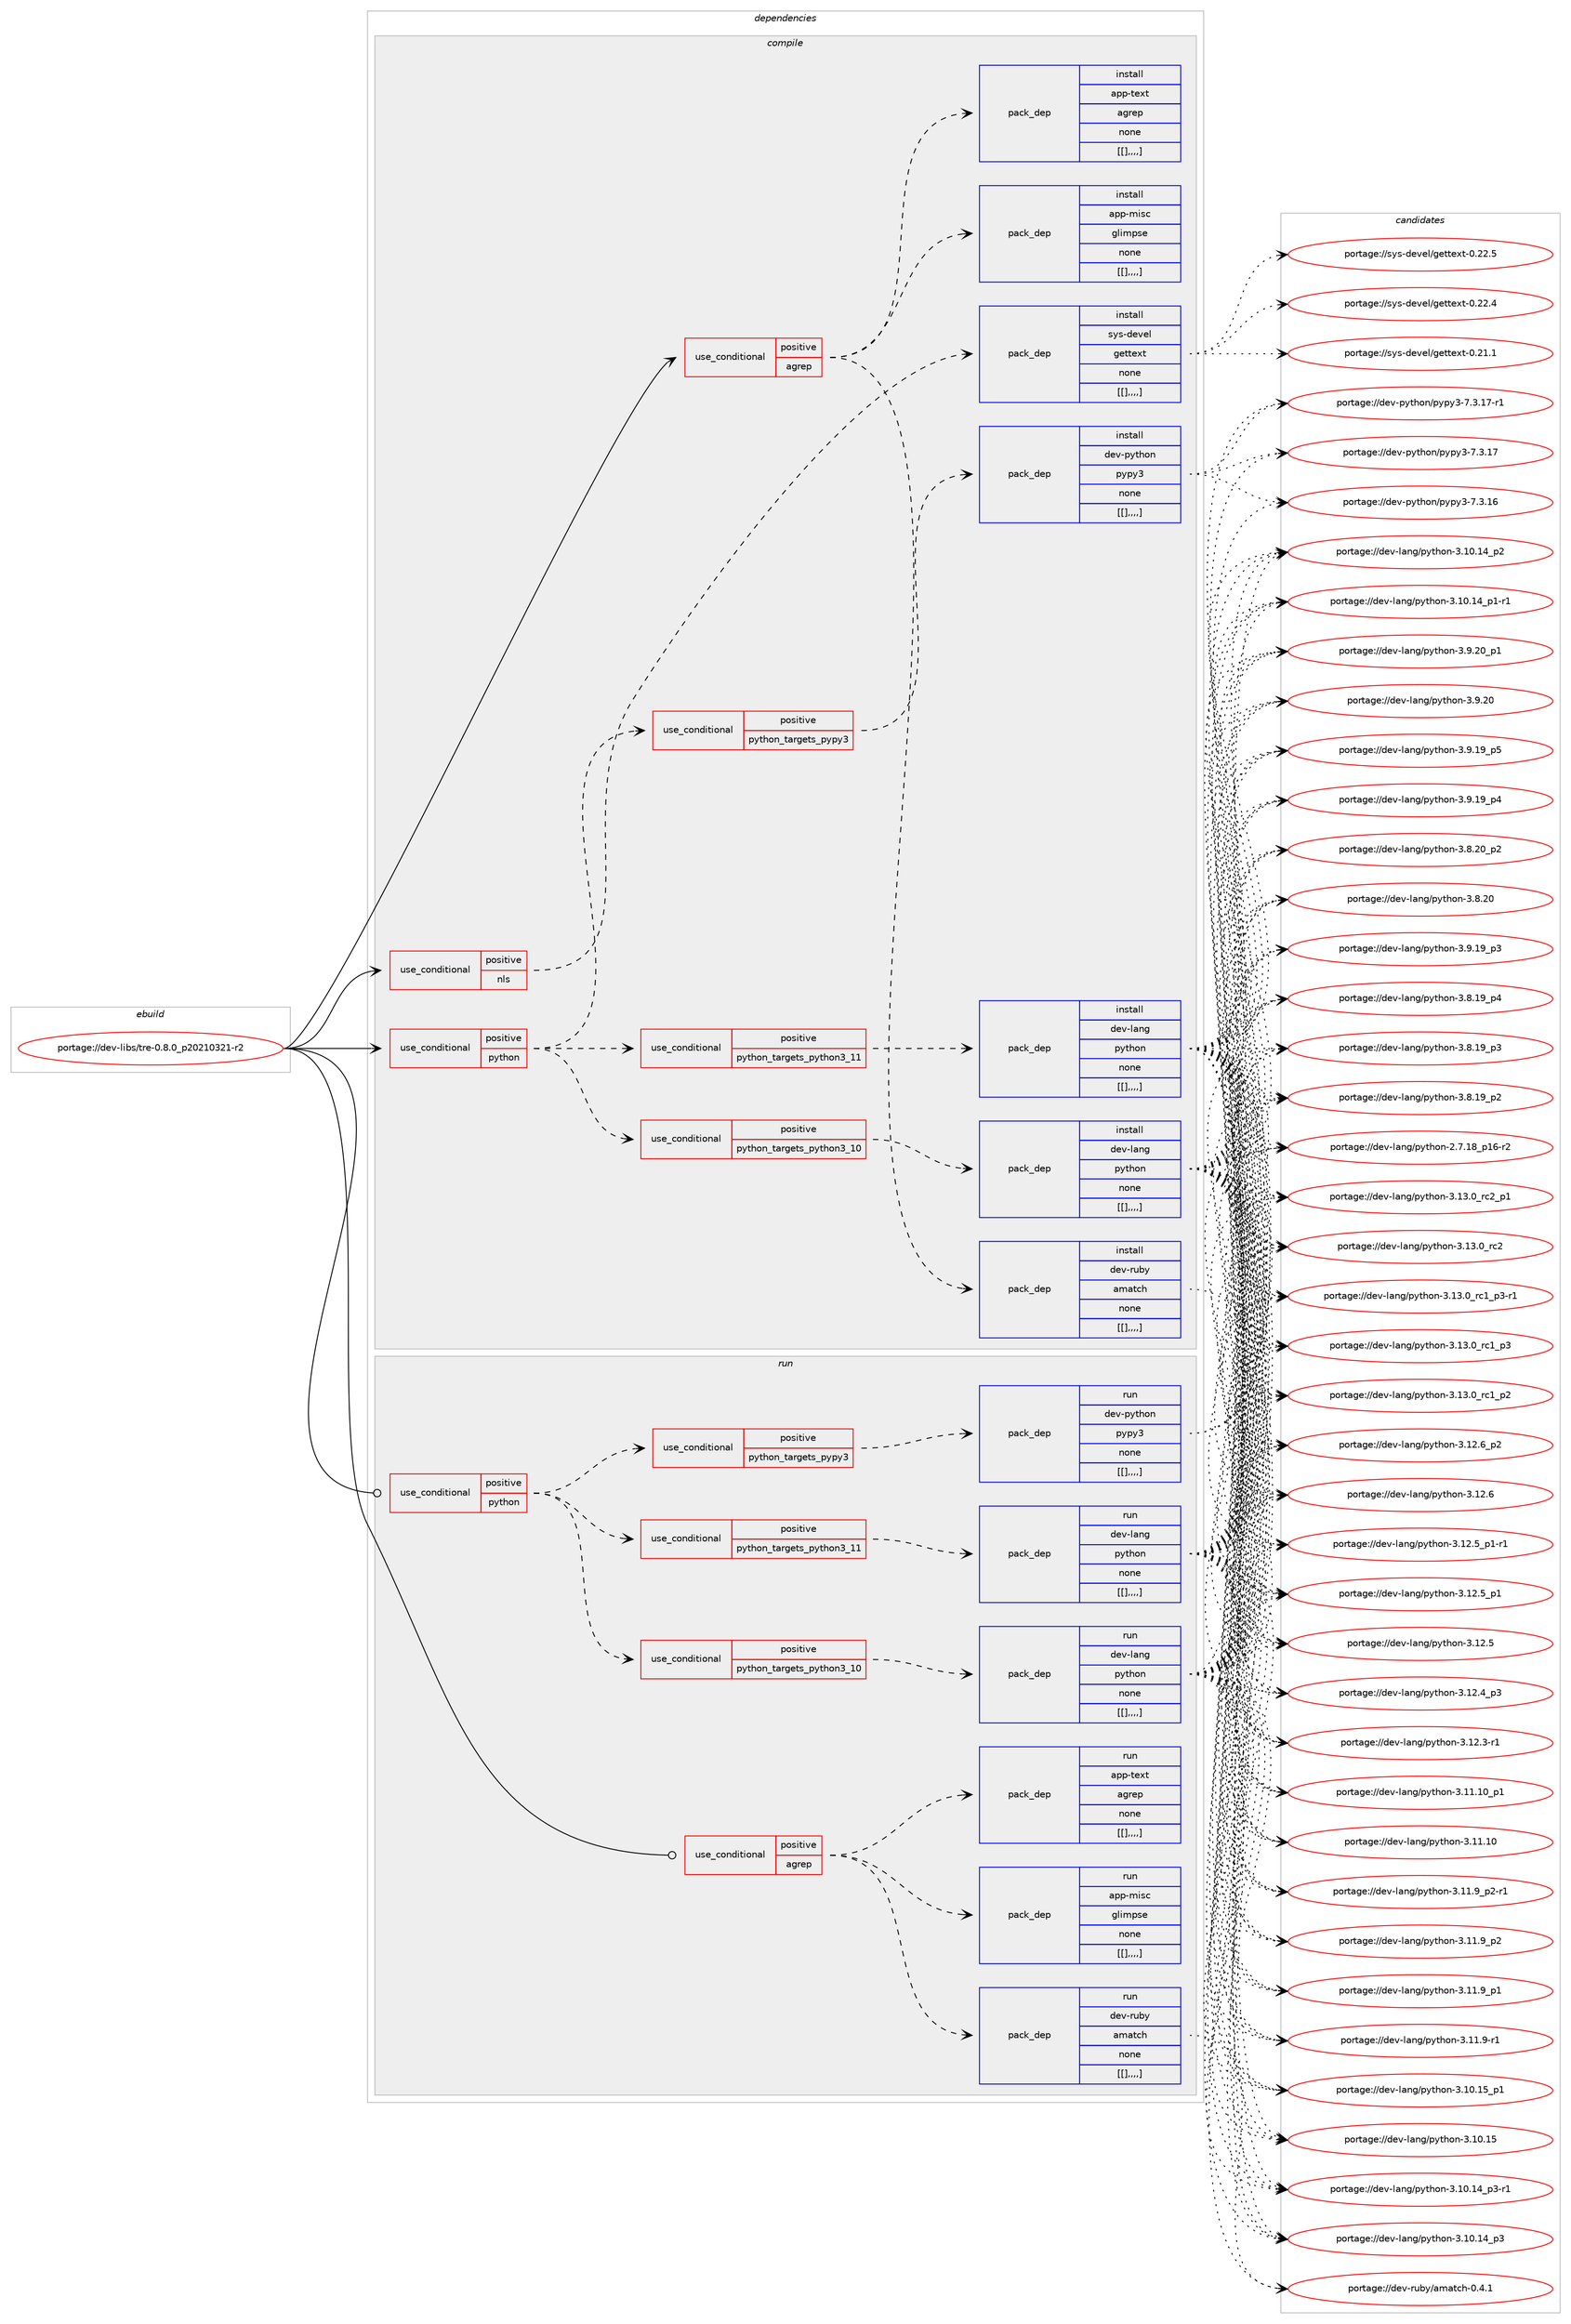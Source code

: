 digraph prolog {

# *************
# Graph options
# *************

newrank=true;
concentrate=true;
compound=true;
graph [rankdir=LR,fontname=Helvetica,fontsize=10,ranksep=1.5];#, ranksep=2.5, nodesep=0.2];
edge  [arrowhead=vee];
node  [fontname=Helvetica,fontsize=10];

# **********
# The ebuild
# **********

subgraph cluster_leftcol {
color=gray;
label=<<i>ebuild</i>>;
id [label="portage://dev-libs/tre-0.8.0_p20210321-r2", color=red, width=4, href="../dev-libs/tre-0.8.0_p20210321-r2.svg"];
}

# ****************
# The dependencies
# ****************

subgraph cluster_midcol {
color=gray;
label=<<i>dependencies</i>>;
subgraph cluster_compile {
fillcolor="#eeeeee";
style=filled;
label=<<i>compile</i>>;
subgraph cond29176 {
dependency115793 [label=<<TABLE BORDER="0" CELLBORDER="1" CELLSPACING="0" CELLPADDING="4"><TR><TD ROWSPAN="3" CELLPADDING="10">use_conditional</TD></TR><TR><TD>positive</TD></TR><TR><TD>agrep</TD></TR></TABLE>>, shape=none, color=red];
subgraph pack85453 {
dependency115794 [label=<<TABLE BORDER="0" CELLBORDER="1" CELLSPACING="0" CELLPADDING="4" WIDTH="220"><TR><TD ROWSPAN="6" CELLPADDING="30">pack_dep</TD></TR><TR><TD WIDTH="110">install</TD></TR><TR><TD>app-text</TD></TR><TR><TD>agrep</TD></TR><TR><TD>none</TD></TR><TR><TD>[[],,,,]</TD></TR></TABLE>>, shape=none, color=blue];
}
dependency115793:e -> dependency115794:w [weight=20,style="dashed",arrowhead="vee"];
subgraph pack85454 {
dependency115795 [label=<<TABLE BORDER="0" CELLBORDER="1" CELLSPACING="0" CELLPADDING="4" WIDTH="220"><TR><TD ROWSPAN="6" CELLPADDING="30">pack_dep</TD></TR><TR><TD WIDTH="110">install</TD></TR><TR><TD>dev-ruby</TD></TR><TR><TD>amatch</TD></TR><TR><TD>none</TD></TR><TR><TD>[[],,,,]</TD></TR></TABLE>>, shape=none, color=blue];
}
dependency115793:e -> dependency115795:w [weight=20,style="dashed",arrowhead="vee"];
subgraph pack85455 {
dependency115796 [label=<<TABLE BORDER="0" CELLBORDER="1" CELLSPACING="0" CELLPADDING="4" WIDTH="220"><TR><TD ROWSPAN="6" CELLPADDING="30">pack_dep</TD></TR><TR><TD WIDTH="110">install</TD></TR><TR><TD>app-misc</TD></TR><TR><TD>glimpse</TD></TR><TR><TD>none</TD></TR><TR><TD>[[],,,,]</TD></TR></TABLE>>, shape=none, color=blue];
}
dependency115793:e -> dependency115796:w [weight=20,style="dashed",arrowhead="vee"];
}
id:e -> dependency115793:w [weight=20,style="solid",arrowhead="vee"];
subgraph cond29177 {
dependency115797 [label=<<TABLE BORDER="0" CELLBORDER="1" CELLSPACING="0" CELLPADDING="4"><TR><TD ROWSPAN="3" CELLPADDING="10">use_conditional</TD></TR><TR><TD>positive</TD></TR><TR><TD>nls</TD></TR></TABLE>>, shape=none, color=red];
subgraph pack85456 {
dependency115798 [label=<<TABLE BORDER="0" CELLBORDER="1" CELLSPACING="0" CELLPADDING="4" WIDTH="220"><TR><TD ROWSPAN="6" CELLPADDING="30">pack_dep</TD></TR><TR><TD WIDTH="110">install</TD></TR><TR><TD>sys-devel</TD></TR><TR><TD>gettext</TD></TR><TR><TD>none</TD></TR><TR><TD>[[],,,,]</TD></TR></TABLE>>, shape=none, color=blue];
}
dependency115797:e -> dependency115798:w [weight=20,style="dashed",arrowhead="vee"];
}
id:e -> dependency115797:w [weight=20,style="solid",arrowhead="vee"];
subgraph cond29178 {
dependency115799 [label=<<TABLE BORDER="0" CELLBORDER="1" CELLSPACING="0" CELLPADDING="4"><TR><TD ROWSPAN="3" CELLPADDING="10">use_conditional</TD></TR><TR><TD>positive</TD></TR><TR><TD>python</TD></TR></TABLE>>, shape=none, color=red];
subgraph cond29179 {
dependency115800 [label=<<TABLE BORDER="0" CELLBORDER="1" CELLSPACING="0" CELLPADDING="4"><TR><TD ROWSPAN="3" CELLPADDING="10">use_conditional</TD></TR><TR><TD>positive</TD></TR><TR><TD>python_targets_pypy3</TD></TR></TABLE>>, shape=none, color=red];
subgraph pack85457 {
dependency115801 [label=<<TABLE BORDER="0" CELLBORDER="1" CELLSPACING="0" CELLPADDING="4" WIDTH="220"><TR><TD ROWSPAN="6" CELLPADDING="30">pack_dep</TD></TR><TR><TD WIDTH="110">install</TD></TR><TR><TD>dev-python</TD></TR><TR><TD>pypy3</TD></TR><TR><TD>none</TD></TR><TR><TD>[[],,,,]</TD></TR></TABLE>>, shape=none, color=blue];
}
dependency115800:e -> dependency115801:w [weight=20,style="dashed",arrowhead="vee"];
}
dependency115799:e -> dependency115800:w [weight=20,style="dashed",arrowhead="vee"];
subgraph cond29180 {
dependency115802 [label=<<TABLE BORDER="0" CELLBORDER="1" CELLSPACING="0" CELLPADDING="4"><TR><TD ROWSPAN="3" CELLPADDING="10">use_conditional</TD></TR><TR><TD>positive</TD></TR><TR><TD>python_targets_python3_10</TD></TR></TABLE>>, shape=none, color=red];
subgraph pack85458 {
dependency115803 [label=<<TABLE BORDER="0" CELLBORDER="1" CELLSPACING="0" CELLPADDING="4" WIDTH="220"><TR><TD ROWSPAN="6" CELLPADDING="30">pack_dep</TD></TR><TR><TD WIDTH="110">install</TD></TR><TR><TD>dev-lang</TD></TR><TR><TD>python</TD></TR><TR><TD>none</TD></TR><TR><TD>[[],,,,]</TD></TR></TABLE>>, shape=none, color=blue];
}
dependency115802:e -> dependency115803:w [weight=20,style="dashed",arrowhead="vee"];
}
dependency115799:e -> dependency115802:w [weight=20,style="dashed",arrowhead="vee"];
subgraph cond29181 {
dependency115804 [label=<<TABLE BORDER="0" CELLBORDER="1" CELLSPACING="0" CELLPADDING="4"><TR><TD ROWSPAN="3" CELLPADDING="10">use_conditional</TD></TR><TR><TD>positive</TD></TR><TR><TD>python_targets_python3_11</TD></TR></TABLE>>, shape=none, color=red];
subgraph pack85459 {
dependency115805 [label=<<TABLE BORDER="0" CELLBORDER="1" CELLSPACING="0" CELLPADDING="4" WIDTH="220"><TR><TD ROWSPAN="6" CELLPADDING="30">pack_dep</TD></TR><TR><TD WIDTH="110">install</TD></TR><TR><TD>dev-lang</TD></TR><TR><TD>python</TD></TR><TR><TD>none</TD></TR><TR><TD>[[],,,,]</TD></TR></TABLE>>, shape=none, color=blue];
}
dependency115804:e -> dependency115805:w [weight=20,style="dashed",arrowhead="vee"];
}
dependency115799:e -> dependency115804:w [weight=20,style="dashed",arrowhead="vee"];
}
id:e -> dependency115799:w [weight=20,style="solid",arrowhead="vee"];
}
subgraph cluster_compileandrun {
fillcolor="#eeeeee";
style=filled;
label=<<i>compile and run</i>>;
}
subgraph cluster_run {
fillcolor="#eeeeee";
style=filled;
label=<<i>run</i>>;
subgraph cond29182 {
dependency115806 [label=<<TABLE BORDER="0" CELLBORDER="1" CELLSPACING="0" CELLPADDING="4"><TR><TD ROWSPAN="3" CELLPADDING="10">use_conditional</TD></TR><TR><TD>positive</TD></TR><TR><TD>agrep</TD></TR></TABLE>>, shape=none, color=red];
subgraph pack85460 {
dependency115807 [label=<<TABLE BORDER="0" CELLBORDER="1" CELLSPACING="0" CELLPADDING="4" WIDTH="220"><TR><TD ROWSPAN="6" CELLPADDING="30">pack_dep</TD></TR><TR><TD WIDTH="110">run</TD></TR><TR><TD>app-text</TD></TR><TR><TD>agrep</TD></TR><TR><TD>none</TD></TR><TR><TD>[[],,,,]</TD></TR></TABLE>>, shape=none, color=blue];
}
dependency115806:e -> dependency115807:w [weight=20,style="dashed",arrowhead="vee"];
subgraph pack85461 {
dependency115808 [label=<<TABLE BORDER="0" CELLBORDER="1" CELLSPACING="0" CELLPADDING="4" WIDTH="220"><TR><TD ROWSPAN="6" CELLPADDING="30">pack_dep</TD></TR><TR><TD WIDTH="110">run</TD></TR><TR><TD>dev-ruby</TD></TR><TR><TD>amatch</TD></TR><TR><TD>none</TD></TR><TR><TD>[[],,,,]</TD></TR></TABLE>>, shape=none, color=blue];
}
dependency115806:e -> dependency115808:w [weight=20,style="dashed",arrowhead="vee"];
subgraph pack85462 {
dependency115809 [label=<<TABLE BORDER="0" CELLBORDER="1" CELLSPACING="0" CELLPADDING="4" WIDTH="220"><TR><TD ROWSPAN="6" CELLPADDING="30">pack_dep</TD></TR><TR><TD WIDTH="110">run</TD></TR><TR><TD>app-misc</TD></TR><TR><TD>glimpse</TD></TR><TR><TD>none</TD></TR><TR><TD>[[],,,,]</TD></TR></TABLE>>, shape=none, color=blue];
}
dependency115806:e -> dependency115809:w [weight=20,style="dashed",arrowhead="vee"];
}
id:e -> dependency115806:w [weight=20,style="solid",arrowhead="odot"];
subgraph cond29183 {
dependency115810 [label=<<TABLE BORDER="0" CELLBORDER="1" CELLSPACING="0" CELLPADDING="4"><TR><TD ROWSPAN="3" CELLPADDING="10">use_conditional</TD></TR><TR><TD>positive</TD></TR><TR><TD>python</TD></TR></TABLE>>, shape=none, color=red];
subgraph cond29184 {
dependency115811 [label=<<TABLE BORDER="0" CELLBORDER="1" CELLSPACING="0" CELLPADDING="4"><TR><TD ROWSPAN="3" CELLPADDING="10">use_conditional</TD></TR><TR><TD>positive</TD></TR><TR><TD>python_targets_pypy3</TD></TR></TABLE>>, shape=none, color=red];
subgraph pack85463 {
dependency115812 [label=<<TABLE BORDER="0" CELLBORDER="1" CELLSPACING="0" CELLPADDING="4" WIDTH="220"><TR><TD ROWSPAN="6" CELLPADDING="30">pack_dep</TD></TR><TR><TD WIDTH="110">run</TD></TR><TR><TD>dev-python</TD></TR><TR><TD>pypy3</TD></TR><TR><TD>none</TD></TR><TR><TD>[[],,,,]</TD></TR></TABLE>>, shape=none, color=blue];
}
dependency115811:e -> dependency115812:w [weight=20,style="dashed",arrowhead="vee"];
}
dependency115810:e -> dependency115811:w [weight=20,style="dashed",arrowhead="vee"];
subgraph cond29185 {
dependency115813 [label=<<TABLE BORDER="0" CELLBORDER="1" CELLSPACING="0" CELLPADDING="4"><TR><TD ROWSPAN="3" CELLPADDING="10">use_conditional</TD></TR><TR><TD>positive</TD></TR><TR><TD>python_targets_python3_10</TD></TR></TABLE>>, shape=none, color=red];
subgraph pack85464 {
dependency115814 [label=<<TABLE BORDER="0" CELLBORDER="1" CELLSPACING="0" CELLPADDING="4" WIDTH="220"><TR><TD ROWSPAN="6" CELLPADDING="30">pack_dep</TD></TR><TR><TD WIDTH="110">run</TD></TR><TR><TD>dev-lang</TD></TR><TR><TD>python</TD></TR><TR><TD>none</TD></TR><TR><TD>[[],,,,]</TD></TR></TABLE>>, shape=none, color=blue];
}
dependency115813:e -> dependency115814:w [weight=20,style="dashed",arrowhead="vee"];
}
dependency115810:e -> dependency115813:w [weight=20,style="dashed",arrowhead="vee"];
subgraph cond29186 {
dependency115815 [label=<<TABLE BORDER="0" CELLBORDER="1" CELLSPACING="0" CELLPADDING="4"><TR><TD ROWSPAN="3" CELLPADDING="10">use_conditional</TD></TR><TR><TD>positive</TD></TR><TR><TD>python_targets_python3_11</TD></TR></TABLE>>, shape=none, color=red];
subgraph pack85465 {
dependency115816 [label=<<TABLE BORDER="0" CELLBORDER="1" CELLSPACING="0" CELLPADDING="4" WIDTH="220"><TR><TD ROWSPAN="6" CELLPADDING="30">pack_dep</TD></TR><TR><TD WIDTH="110">run</TD></TR><TR><TD>dev-lang</TD></TR><TR><TD>python</TD></TR><TR><TD>none</TD></TR><TR><TD>[[],,,,]</TD></TR></TABLE>>, shape=none, color=blue];
}
dependency115815:e -> dependency115816:w [weight=20,style="dashed",arrowhead="vee"];
}
dependency115810:e -> dependency115815:w [weight=20,style="dashed",arrowhead="vee"];
}
id:e -> dependency115810:w [weight=20,style="solid",arrowhead="odot"];
}
}

# **************
# The candidates
# **************

subgraph cluster_choices {
rank=same;
color=gray;
label=<<i>candidates</i>>;

subgraph choice85453 {
color=black;
nodesep=1;
}
subgraph choice85454 {
color=black;
nodesep=1;
choice100101118451141179812147971099711699104454846524649 [label="portage://dev-ruby/amatch-0.4.1", color=red, width=4,href="../dev-ruby/amatch-0.4.1.svg"];
dependency115795:e -> choice100101118451141179812147971099711699104454846524649:w [style=dotted,weight="100"];
}
subgraph choice85455 {
color=black;
nodesep=1;
}
subgraph choice85456 {
color=black;
nodesep=1;
choice115121115451001011181011084710310111611610112011645484650504653 [label="portage://sys-devel/gettext-0.22.5", color=red, width=4,href="../sys-devel/gettext-0.22.5.svg"];
choice115121115451001011181011084710310111611610112011645484650504652 [label="portage://sys-devel/gettext-0.22.4", color=red, width=4,href="../sys-devel/gettext-0.22.4.svg"];
choice115121115451001011181011084710310111611610112011645484650494649 [label="portage://sys-devel/gettext-0.21.1", color=red, width=4,href="../sys-devel/gettext-0.21.1.svg"];
dependency115798:e -> choice115121115451001011181011084710310111611610112011645484650504653:w [style=dotted,weight="100"];
dependency115798:e -> choice115121115451001011181011084710310111611610112011645484650504652:w [style=dotted,weight="100"];
dependency115798:e -> choice115121115451001011181011084710310111611610112011645484650494649:w [style=dotted,weight="100"];
}
subgraph choice85457 {
color=black;
nodesep=1;
choice100101118451121211161041111104711212111212151455546514649554511449 [label="portage://dev-python/pypy3-7.3.17-r1", color=red, width=4,href="../dev-python/pypy3-7.3.17-r1.svg"];
choice10010111845112121116104111110471121211121215145554651464955 [label="portage://dev-python/pypy3-7.3.17", color=red, width=4,href="../dev-python/pypy3-7.3.17.svg"];
choice10010111845112121116104111110471121211121215145554651464954 [label="portage://dev-python/pypy3-7.3.16", color=red, width=4,href="../dev-python/pypy3-7.3.16.svg"];
dependency115801:e -> choice100101118451121211161041111104711212111212151455546514649554511449:w [style=dotted,weight="100"];
dependency115801:e -> choice10010111845112121116104111110471121211121215145554651464955:w [style=dotted,weight="100"];
dependency115801:e -> choice10010111845112121116104111110471121211121215145554651464954:w [style=dotted,weight="100"];
}
subgraph choice85458 {
color=black;
nodesep=1;
choice100101118451089711010347112121116104111110455146495146489511499509511249 [label="portage://dev-lang/python-3.13.0_rc2_p1", color=red, width=4,href="../dev-lang/python-3.13.0_rc2_p1.svg"];
choice10010111845108971101034711212111610411111045514649514648951149950 [label="portage://dev-lang/python-3.13.0_rc2", color=red, width=4,href="../dev-lang/python-3.13.0_rc2.svg"];
choice1001011184510897110103471121211161041111104551464951464895114994995112514511449 [label="portage://dev-lang/python-3.13.0_rc1_p3-r1", color=red, width=4,href="../dev-lang/python-3.13.0_rc1_p3-r1.svg"];
choice100101118451089711010347112121116104111110455146495146489511499499511251 [label="portage://dev-lang/python-3.13.0_rc1_p3", color=red, width=4,href="../dev-lang/python-3.13.0_rc1_p3.svg"];
choice100101118451089711010347112121116104111110455146495146489511499499511250 [label="portage://dev-lang/python-3.13.0_rc1_p2", color=red, width=4,href="../dev-lang/python-3.13.0_rc1_p2.svg"];
choice100101118451089711010347112121116104111110455146495046549511250 [label="portage://dev-lang/python-3.12.6_p2", color=red, width=4,href="../dev-lang/python-3.12.6_p2.svg"];
choice10010111845108971101034711212111610411111045514649504654 [label="portage://dev-lang/python-3.12.6", color=red, width=4,href="../dev-lang/python-3.12.6.svg"];
choice1001011184510897110103471121211161041111104551464950465395112494511449 [label="portage://dev-lang/python-3.12.5_p1-r1", color=red, width=4,href="../dev-lang/python-3.12.5_p1-r1.svg"];
choice100101118451089711010347112121116104111110455146495046539511249 [label="portage://dev-lang/python-3.12.5_p1", color=red, width=4,href="../dev-lang/python-3.12.5_p1.svg"];
choice10010111845108971101034711212111610411111045514649504653 [label="portage://dev-lang/python-3.12.5", color=red, width=4,href="../dev-lang/python-3.12.5.svg"];
choice100101118451089711010347112121116104111110455146495046529511251 [label="portage://dev-lang/python-3.12.4_p3", color=red, width=4,href="../dev-lang/python-3.12.4_p3.svg"];
choice100101118451089711010347112121116104111110455146495046514511449 [label="portage://dev-lang/python-3.12.3-r1", color=red, width=4,href="../dev-lang/python-3.12.3-r1.svg"];
choice10010111845108971101034711212111610411111045514649494649489511249 [label="portage://dev-lang/python-3.11.10_p1", color=red, width=4,href="../dev-lang/python-3.11.10_p1.svg"];
choice1001011184510897110103471121211161041111104551464949464948 [label="portage://dev-lang/python-3.11.10", color=red, width=4,href="../dev-lang/python-3.11.10.svg"];
choice1001011184510897110103471121211161041111104551464949465795112504511449 [label="portage://dev-lang/python-3.11.9_p2-r1", color=red, width=4,href="../dev-lang/python-3.11.9_p2-r1.svg"];
choice100101118451089711010347112121116104111110455146494946579511250 [label="portage://dev-lang/python-3.11.9_p2", color=red, width=4,href="../dev-lang/python-3.11.9_p2.svg"];
choice100101118451089711010347112121116104111110455146494946579511249 [label="portage://dev-lang/python-3.11.9_p1", color=red, width=4,href="../dev-lang/python-3.11.9_p1.svg"];
choice100101118451089711010347112121116104111110455146494946574511449 [label="portage://dev-lang/python-3.11.9-r1", color=red, width=4,href="../dev-lang/python-3.11.9-r1.svg"];
choice10010111845108971101034711212111610411111045514649484649539511249 [label="portage://dev-lang/python-3.10.15_p1", color=red, width=4,href="../dev-lang/python-3.10.15_p1.svg"];
choice1001011184510897110103471121211161041111104551464948464953 [label="portage://dev-lang/python-3.10.15", color=red, width=4,href="../dev-lang/python-3.10.15.svg"];
choice100101118451089711010347112121116104111110455146494846495295112514511449 [label="portage://dev-lang/python-3.10.14_p3-r1", color=red, width=4,href="../dev-lang/python-3.10.14_p3-r1.svg"];
choice10010111845108971101034711212111610411111045514649484649529511251 [label="portage://dev-lang/python-3.10.14_p3", color=red, width=4,href="../dev-lang/python-3.10.14_p3.svg"];
choice10010111845108971101034711212111610411111045514649484649529511250 [label="portage://dev-lang/python-3.10.14_p2", color=red, width=4,href="../dev-lang/python-3.10.14_p2.svg"];
choice100101118451089711010347112121116104111110455146494846495295112494511449 [label="portage://dev-lang/python-3.10.14_p1-r1", color=red, width=4,href="../dev-lang/python-3.10.14_p1-r1.svg"];
choice100101118451089711010347112121116104111110455146574650489511249 [label="portage://dev-lang/python-3.9.20_p1", color=red, width=4,href="../dev-lang/python-3.9.20_p1.svg"];
choice10010111845108971101034711212111610411111045514657465048 [label="portage://dev-lang/python-3.9.20", color=red, width=4,href="../dev-lang/python-3.9.20.svg"];
choice100101118451089711010347112121116104111110455146574649579511253 [label="portage://dev-lang/python-3.9.19_p5", color=red, width=4,href="../dev-lang/python-3.9.19_p5.svg"];
choice100101118451089711010347112121116104111110455146574649579511252 [label="portage://dev-lang/python-3.9.19_p4", color=red, width=4,href="../dev-lang/python-3.9.19_p4.svg"];
choice100101118451089711010347112121116104111110455146574649579511251 [label="portage://dev-lang/python-3.9.19_p3", color=red, width=4,href="../dev-lang/python-3.9.19_p3.svg"];
choice100101118451089711010347112121116104111110455146564650489511250 [label="portage://dev-lang/python-3.8.20_p2", color=red, width=4,href="../dev-lang/python-3.8.20_p2.svg"];
choice10010111845108971101034711212111610411111045514656465048 [label="portage://dev-lang/python-3.8.20", color=red, width=4,href="../dev-lang/python-3.8.20.svg"];
choice100101118451089711010347112121116104111110455146564649579511252 [label="portage://dev-lang/python-3.8.19_p4", color=red, width=4,href="../dev-lang/python-3.8.19_p4.svg"];
choice100101118451089711010347112121116104111110455146564649579511251 [label="portage://dev-lang/python-3.8.19_p3", color=red, width=4,href="../dev-lang/python-3.8.19_p3.svg"];
choice100101118451089711010347112121116104111110455146564649579511250 [label="portage://dev-lang/python-3.8.19_p2", color=red, width=4,href="../dev-lang/python-3.8.19_p2.svg"];
choice100101118451089711010347112121116104111110455046554649569511249544511450 [label="portage://dev-lang/python-2.7.18_p16-r2", color=red, width=4,href="../dev-lang/python-2.7.18_p16-r2.svg"];
dependency115803:e -> choice100101118451089711010347112121116104111110455146495146489511499509511249:w [style=dotted,weight="100"];
dependency115803:e -> choice10010111845108971101034711212111610411111045514649514648951149950:w [style=dotted,weight="100"];
dependency115803:e -> choice1001011184510897110103471121211161041111104551464951464895114994995112514511449:w [style=dotted,weight="100"];
dependency115803:e -> choice100101118451089711010347112121116104111110455146495146489511499499511251:w [style=dotted,weight="100"];
dependency115803:e -> choice100101118451089711010347112121116104111110455146495146489511499499511250:w [style=dotted,weight="100"];
dependency115803:e -> choice100101118451089711010347112121116104111110455146495046549511250:w [style=dotted,weight="100"];
dependency115803:e -> choice10010111845108971101034711212111610411111045514649504654:w [style=dotted,weight="100"];
dependency115803:e -> choice1001011184510897110103471121211161041111104551464950465395112494511449:w [style=dotted,weight="100"];
dependency115803:e -> choice100101118451089711010347112121116104111110455146495046539511249:w [style=dotted,weight="100"];
dependency115803:e -> choice10010111845108971101034711212111610411111045514649504653:w [style=dotted,weight="100"];
dependency115803:e -> choice100101118451089711010347112121116104111110455146495046529511251:w [style=dotted,weight="100"];
dependency115803:e -> choice100101118451089711010347112121116104111110455146495046514511449:w [style=dotted,weight="100"];
dependency115803:e -> choice10010111845108971101034711212111610411111045514649494649489511249:w [style=dotted,weight="100"];
dependency115803:e -> choice1001011184510897110103471121211161041111104551464949464948:w [style=dotted,weight="100"];
dependency115803:e -> choice1001011184510897110103471121211161041111104551464949465795112504511449:w [style=dotted,weight="100"];
dependency115803:e -> choice100101118451089711010347112121116104111110455146494946579511250:w [style=dotted,weight="100"];
dependency115803:e -> choice100101118451089711010347112121116104111110455146494946579511249:w [style=dotted,weight="100"];
dependency115803:e -> choice100101118451089711010347112121116104111110455146494946574511449:w [style=dotted,weight="100"];
dependency115803:e -> choice10010111845108971101034711212111610411111045514649484649539511249:w [style=dotted,weight="100"];
dependency115803:e -> choice1001011184510897110103471121211161041111104551464948464953:w [style=dotted,weight="100"];
dependency115803:e -> choice100101118451089711010347112121116104111110455146494846495295112514511449:w [style=dotted,weight="100"];
dependency115803:e -> choice10010111845108971101034711212111610411111045514649484649529511251:w [style=dotted,weight="100"];
dependency115803:e -> choice10010111845108971101034711212111610411111045514649484649529511250:w [style=dotted,weight="100"];
dependency115803:e -> choice100101118451089711010347112121116104111110455146494846495295112494511449:w [style=dotted,weight="100"];
dependency115803:e -> choice100101118451089711010347112121116104111110455146574650489511249:w [style=dotted,weight="100"];
dependency115803:e -> choice10010111845108971101034711212111610411111045514657465048:w [style=dotted,weight="100"];
dependency115803:e -> choice100101118451089711010347112121116104111110455146574649579511253:w [style=dotted,weight="100"];
dependency115803:e -> choice100101118451089711010347112121116104111110455146574649579511252:w [style=dotted,weight="100"];
dependency115803:e -> choice100101118451089711010347112121116104111110455146574649579511251:w [style=dotted,weight="100"];
dependency115803:e -> choice100101118451089711010347112121116104111110455146564650489511250:w [style=dotted,weight="100"];
dependency115803:e -> choice10010111845108971101034711212111610411111045514656465048:w [style=dotted,weight="100"];
dependency115803:e -> choice100101118451089711010347112121116104111110455146564649579511252:w [style=dotted,weight="100"];
dependency115803:e -> choice100101118451089711010347112121116104111110455146564649579511251:w [style=dotted,weight="100"];
dependency115803:e -> choice100101118451089711010347112121116104111110455146564649579511250:w [style=dotted,weight="100"];
dependency115803:e -> choice100101118451089711010347112121116104111110455046554649569511249544511450:w [style=dotted,weight="100"];
}
subgraph choice85459 {
color=black;
nodesep=1;
choice100101118451089711010347112121116104111110455146495146489511499509511249 [label="portage://dev-lang/python-3.13.0_rc2_p1", color=red, width=4,href="../dev-lang/python-3.13.0_rc2_p1.svg"];
choice10010111845108971101034711212111610411111045514649514648951149950 [label="portage://dev-lang/python-3.13.0_rc2", color=red, width=4,href="../dev-lang/python-3.13.0_rc2.svg"];
choice1001011184510897110103471121211161041111104551464951464895114994995112514511449 [label="portage://dev-lang/python-3.13.0_rc1_p3-r1", color=red, width=4,href="../dev-lang/python-3.13.0_rc1_p3-r1.svg"];
choice100101118451089711010347112121116104111110455146495146489511499499511251 [label="portage://dev-lang/python-3.13.0_rc1_p3", color=red, width=4,href="../dev-lang/python-3.13.0_rc1_p3.svg"];
choice100101118451089711010347112121116104111110455146495146489511499499511250 [label="portage://dev-lang/python-3.13.0_rc1_p2", color=red, width=4,href="../dev-lang/python-3.13.0_rc1_p2.svg"];
choice100101118451089711010347112121116104111110455146495046549511250 [label="portage://dev-lang/python-3.12.6_p2", color=red, width=4,href="../dev-lang/python-3.12.6_p2.svg"];
choice10010111845108971101034711212111610411111045514649504654 [label="portage://dev-lang/python-3.12.6", color=red, width=4,href="../dev-lang/python-3.12.6.svg"];
choice1001011184510897110103471121211161041111104551464950465395112494511449 [label="portage://dev-lang/python-3.12.5_p1-r1", color=red, width=4,href="../dev-lang/python-3.12.5_p1-r1.svg"];
choice100101118451089711010347112121116104111110455146495046539511249 [label="portage://dev-lang/python-3.12.5_p1", color=red, width=4,href="../dev-lang/python-3.12.5_p1.svg"];
choice10010111845108971101034711212111610411111045514649504653 [label="portage://dev-lang/python-3.12.5", color=red, width=4,href="../dev-lang/python-3.12.5.svg"];
choice100101118451089711010347112121116104111110455146495046529511251 [label="portage://dev-lang/python-3.12.4_p3", color=red, width=4,href="../dev-lang/python-3.12.4_p3.svg"];
choice100101118451089711010347112121116104111110455146495046514511449 [label="portage://dev-lang/python-3.12.3-r1", color=red, width=4,href="../dev-lang/python-3.12.3-r1.svg"];
choice10010111845108971101034711212111610411111045514649494649489511249 [label="portage://dev-lang/python-3.11.10_p1", color=red, width=4,href="../dev-lang/python-3.11.10_p1.svg"];
choice1001011184510897110103471121211161041111104551464949464948 [label="portage://dev-lang/python-3.11.10", color=red, width=4,href="../dev-lang/python-3.11.10.svg"];
choice1001011184510897110103471121211161041111104551464949465795112504511449 [label="portage://dev-lang/python-3.11.9_p2-r1", color=red, width=4,href="../dev-lang/python-3.11.9_p2-r1.svg"];
choice100101118451089711010347112121116104111110455146494946579511250 [label="portage://dev-lang/python-3.11.9_p2", color=red, width=4,href="../dev-lang/python-3.11.9_p2.svg"];
choice100101118451089711010347112121116104111110455146494946579511249 [label="portage://dev-lang/python-3.11.9_p1", color=red, width=4,href="../dev-lang/python-3.11.9_p1.svg"];
choice100101118451089711010347112121116104111110455146494946574511449 [label="portage://dev-lang/python-3.11.9-r1", color=red, width=4,href="../dev-lang/python-3.11.9-r1.svg"];
choice10010111845108971101034711212111610411111045514649484649539511249 [label="portage://dev-lang/python-3.10.15_p1", color=red, width=4,href="../dev-lang/python-3.10.15_p1.svg"];
choice1001011184510897110103471121211161041111104551464948464953 [label="portage://dev-lang/python-3.10.15", color=red, width=4,href="../dev-lang/python-3.10.15.svg"];
choice100101118451089711010347112121116104111110455146494846495295112514511449 [label="portage://dev-lang/python-3.10.14_p3-r1", color=red, width=4,href="../dev-lang/python-3.10.14_p3-r1.svg"];
choice10010111845108971101034711212111610411111045514649484649529511251 [label="portage://dev-lang/python-3.10.14_p3", color=red, width=4,href="../dev-lang/python-3.10.14_p3.svg"];
choice10010111845108971101034711212111610411111045514649484649529511250 [label="portage://dev-lang/python-3.10.14_p2", color=red, width=4,href="../dev-lang/python-3.10.14_p2.svg"];
choice100101118451089711010347112121116104111110455146494846495295112494511449 [label="portage://dev-lang/python-3.10.14_p1-r1", color=red, width=4,href="../dev-lang/python-3.10.14_p1-r1.svg"];
choice100101118451089711010347112121116104111110455146574650489511249 [label="portage://dev-lang/python-3.9.20_p1", color=red, width=4,href="../dev-lang/python-3.9.20_p1.svg"];
choice10010111845108971101034711212111610411111045514657465048 [label="portage://dev-lang/python-3.9.20", color=red, width=4,href="../dev-lang/python-3.9.20.svg"];
choice100101118451089711010347112121116104111110455146574649579511253 [label="portage://dev-lang/python-3.9.19_p5", color=red, width=4,href="../dev-lang/python-3.9.19_p5.svg"];
choice100101118451089711010347112121116104111110455146574649579511252 [label="portage://dev-lang/python-3.9.19_p4", color=red, width=4,href="../dev-lang/python-3.9.19_p4.svg"];
choice100101118451089711010347112121116104111110455146574649579511251 [label="portage://dev-lang/python-3.9.19_p3", color=red, width=4,href="../dev-lang/python-3.9.19_p3.svg"];
choice100101118451089711010347112121116104111110455146564650489511250 [label="portage://dev-lang/python-3.8.20_p2", color=red, width=4,href="../dev-lang/python-3.8.20_p2.svg"];
choice10010111845108971101034711212111610411111045514656465048 [label="portage://dev-lang/python-3.8.20", color=red, width=4,href="../dev-lang/python-3.8.20.svg"];
choice100101118451089711010347112121116104111110455146564649579511252 [label="portage://dev-lang/python-3.8.19_p4", color=red, width=4,href="../dev-lang/python-3.8.19_p4.svg"];
choice100101118451089711010347112121116104111110455146564649579511251 [label="portage://dev-lang/python-3.8.19_p3", color=red, width=4,href="../dev-lang/python-3.8.19_p3.svg"];
choice100101118451089711010347112121116104111110455146564649579511250 [label="portage://dev-lang/python-3.8.19_p2", color=red, width=4,href="../dev-lang/python-3.8.19_p2.svg"];
choice100101118451089711010347112121116104111110455046554649569511249544511450 [label="portage://dev-lang/python-2.7.18_p16-r2", color=red, width=4,href="../dev-lang/python-2.7.18_p16-r2.svg"];
dependency115805:e -> choice100101118451089711010347112121116104111110455146495146489511499509511249:w [style=dotted,weight="100"];
dependency115805:e -> choice10010111845108971101034711212111610411111045514649514648951149950:w [style=dotted,weight="100"];
dependency115805:e -> choice1001011184510897110103471121211161041111104551464951464895114994995112514511449:w [style=dotted,weight="100"];
dependency115805:e -> choice100101118451089711010347112121116104111110455146495146489511499499511251:w [style=dotted,weight="100"];
dependency115805:e -> choice100101118451089711010347112121116104111110455146495146489511499499511250:w [style=dotted,weight="100"];
dependency115805:e -> choice100101118451089711010347112121116104111110455146495046549511250:w [style=dotted,weight="100"];
dependency115805:e -> choice10010111845108971101034711212111610411111045514649504654:w [style=dotted,weight="100"];
dependency115805:e -> choice1001011184510897110103471121211161041111104551464950465395112494511449:w [style=dotted,weight="100"];
dependency115805:e -> choice100101118451089711010347112121116104111110455146495046539511249:w [style=dotted,weight="100"];
dependency115805:e -> choice10010111845108971101034711212111610411111045514649504653:w [style=dotted,weight="100"];
dependency115805:e -> choice100101118451089711010347112121116104111110455146495046529511251:w [style=dotted,weight="100"];
dependency115805:e -> choice100101118451089711010347112121116104111110455146495046514511449:w [style=dotted,weight="100"];
dependency115805:e -> choice10010111845108971101034711212111610411111045514649494649489511249:w [style=dotted,weight="100"];
dependency115805:e -> choice1001011184510897110103471121211161041111104551464949464948:w [style=dotted,weight="100"];
dependency115805:e -> choice1001011184510897110103471121211161041111104551464949465795112504511449:w [style=dotted,weight="100"];
dependency115805:e -> choice100101118451089711010347112121116104111110455146494946579511250:w [style=dotted,weight="100"];
dependency115805:e -> choice100101118451089711010347112121116104111110455146494946579511249:w [style=dotted,weight="100"];
dependency115805:e -> choice100101118451089711010347112121116104111110455146494946574511449:w [style=dotted,weight="100"];
dependency115805:e -> choice10010111845108971101034711212111610411111045514649484649539511249:w [style=dotted,weight="100"];
dependency115805:e -> choice1001011184510897110103471121211161041111104551464948464953:w [style=dotted,weight="100"];
dependency115805:e -> choice100101118451089711010347112121116104111110455146494846495295112514511449:w [style=dotted,weight="100"];
dependency115805:e -> choice10010111845108971101034711212111610411111045514649484649529511251:w [style=dotted,weight="100"];
dependency115805:e -> choice10010111845108971101034711212111610411111045514649484649529511250:w [style=dotted,weight="100"];
dependency115805:e -> choice100101118451089711010347112121116104111110455146494846495295112494511449:w [style=dotted,weight="100"];
dependency115805:e -> choice100101118451089711010347112121116104111110455146574650489511249:w [style=dotted,weight="100"];
dependency115805:e -> choice10010111845108971101034711212111610411111045514657465048:w [style=dotted,weight="100"];
dependency115805:e -> choice100101118451089711010347112121116104111110455146574649579511253:w [style=dotted,weight="100"];
dependency115805:e -> choice100101118451089711010347112121116104111110455146574649579511252:w [style=dotted,weight="100"];
dependency115805:e -> choice100101118451089711010347112121116104111110455146574649579511251:w [style=dotted,weight="100"];
dependency115805:e -> choice100101118451089711010347112121116104111110455146564650489511250:w [style=dotted,weight="100"];
dependency115805:e -> choice10010111845108971101034711212111610411111045514656465048:w [style=dotted,weight="100"];
dependency115805:e -> choice100101118451089711010347112121116104111110455146564649579511252:w [style=dotted,weight="100"];
dependency115805:e -> choice100101118451089711010347112121116104111110455146564649579511251:w [style=dotted,weight="100"];
dependency115805:e -> choice100101118451089711010347112121116104111110455146564649579511250:w [style=dotted,weight="100"];
dependency115805:e -> choice100101118451089711010347112121116104111110455046554649569511249544511450:w [style=dotted,weight="100"];
}
subgraph choice85460 {
color=black;
nodesep=1;
}
subgraph choice85461 {
color=black;
nodesep=1;
choice100101118451141179812147971099711699104454846524649 [label="portage://dev-ruby/amatch-0.4.1", color=red, width=4,href="../dev-ruby/amatch-0.4.1.svg"];
dependency115808:e -> choice100101118451141179812147971099711699104454846524649:w [style=dotted,weight="100"];
}
subgraph choice85462 {
color=black;
nodesep=1;
}
subgraph choice85463 {
color=black;
nodesep=1;
choice100101118451121211161041111104711212111212151455546514649554511449 [label="portage://dev-python/pypy3-7.3.17-r1", color=red, width=4,href="../dev-python/pypy3-7.3.17-r1.svg"];
choice10010111845112121116104111110471121211121215145554651464955 [label="portage://dev-python/pypy3-7.3.17", color=red, width=4,href="../dev-python/pypy3-7.3.17.svg"];
choice10010111845112121116104111110471121211121215145554651464954 [label="portage://dev-python/pypy3-7.3.16", color=red, width=4,href="../dev-python/pypy3-7.3.16.svg"];
dependency115812:e -> choice100101118451121211161041111104711212111212151455546514649554511449:w [style=dotted,weight="100"];
dependency115812:e -> choice10010111845112121116104111110471121211121215145554651464955:w [style=dotted,weight="100"];
dependency115812:e -> choice10010111845112121116104111110471121211121215145554651464954:w [style=dotted,weight="100"];
}
subgraph choice85464 {
color=black;
nodesep=1;
choice100101118451089711010347112121116104111110455146495146489511499509511249 [label="portage://dev-lang/python-3.13.0_rc2_p1", color=red, width=4,href="../dev-lang/python-3.13.0_rc2_p1.svg"];
choice10010111845108971101034711212111610411111045514649514648951149950 [label="portage://dev-lang/python-3.13.0_rc2", color=red, width=4,href="../dev-lang/python-3.13.0_rc2.svg"];
choice1001011184510897110103471121211161041111104551464951464895114994995112514511449 [label="portage://dev-lang/python-3.13.0_rc1_p3-r1", color=red, width=4,href="../dev-lang/python-3.13.0_rc1_p3-r1.svg"];
choice100101118451089711010347112121116104111110455146495146489511499499511251 [label="portage://dev-lang/python-3.13.0_rc1_p3", color=red, width=4,href="../dev-lang/python-3.13.0_rc1_p3.svg"];
choice100101118451089711010347112121116104111110455146495146489511499499511250 [label="portage://dev-lang/python-3.13.0_rc1_p2", color=red, width=4,href="../dev-lang/python-3.13.0_rc1_p2.svg"];
choice100101118451089711010347112121116104111110455146495046549511250 [label="portage://dev-lang/python-3.12.6_p2", color=red, width=4,href="../dev-lang/python-3.12.6_p2.svg"];
choice10010111845108971101034711212111610411111045514649504654 [label="portage://dev-lang/python-3.12.6", color=red, width=4,href="../dev-lang/python-3.12.6.svg"];
choice1001011184510897110103471121211161041111104551464950465395112494511449 [label="portage://dev-lang/python-3.12.5_p1-r1", color=red, width=4,href="../dev-lang/python-3.12.5_p1-r1.svg"];
choice100101118451089711010347112121116104111110455146495046539511249 [label="portage://dev-lang/python-3.12.5_p1", color=red, width=4,href="../dev-lang/python-3.12.5_p1.svg"];
choice10010111845108971101034711212111610411111045514649504653 [label="portage://dev-lang/python-3.12.5", color=red, width=4,href="../dev-lang/python-3.12.5.svg"];
choice100101118451089711010347112121116104111110455146495046529511251 [label="portage://dev-lang/python-3.12.4_p3", color=red, width=4,href="../dev-lang/python-3.12.4_p3.svg"];
choice100101118451089711010347112121116104111110455146495046514511449 [label="portage://dev-lang/python-3.12.3-r1", color=red, width=4,href="../dev-lang/python-3.12.3-r1.svg"];
choice10010111845108971101034711212111610411111045514649494649489511249 [label="portage://dev-lang/python-3.11.10_p1", color=red, width=4,href="../dev-lang/python-3.11.10_p1.svg"];
choice1001011184510897110103471121211161041111104551464949464948 [label="portage://dev-lang/python-3.11.10", color=red, width=4,href="../dev-lang/python-3.11.10.svg"];
choice1001011184510897110103471121211161041111104551464949465795112504511449 [label="portage://dev-lang/python-3.11.9_p2-r1", color=red, width=4,href="../dev-lang/python-3.11.9_p2-r1.svg"];
choice100101118451089711010347112121116104111110455146494946579511250 [label="portage://dev-lang/python-3.11.9_p2", color=red, width=4,href="../dev-lang/python-3.11.9_p2.svg"];
choice100101118451089711010347112121116104111110455146494946579511249 [label="portage://dev-lang/python-3.11.9_p1", color=red, width=4,href="../dev-lang/python-3.11.9_p1.svg"];
choice100101118451089711010347112121116104111110455146494946574511449 [label="portage://dev-lang/python-3.11.9-r1", color=red, width=4,href="../dev-lang/python-3.11.9-r1.svg"];
choice10010111845108971101034711212111610411111045514649484649539511249 [label="portage://dev-lang/python-3.10.15_p1", color=red, width=4,href="../dev-lang/python-3.10.15_p1.svg"];
choice1001011184510897110103471121211161041111104551464948464953 [label="portage://dev-lang/python-3.10.15", color=red, width=4,href="../dev-lang/python-3.10.15.svg"];
choice100101118451089711010347112121116104111110455146494846495295112514511449 [label="portage://dev-lang/python-3.10.14_p3-r1", color=red, width=4,href="../dev-lang/python-3.10.14_p3-r1.svg"];
choice10010111845108971101034711212111610411111045514649484649529511251 [label="portage://dev-lang/python-3.10.14_p3", color=red, width=4,href="../dev-lang/python-3.10.14_p3.svg"];
choice10010111845108971101034711212111610411111045514649484649529511250 [label="portage://dev-lang/python-3.10.14_p2", color=red, width=4,href="../dev-lang/python-3.10.14_p2.svg"];
choice100101118451089711010347112121116104111110455146494846495295112494511449 [label="portage://dev-lang/python-3.10.14_p1-r1", color=red, width=4,href="../dev-lang/python-3.10.14_p1-r1.svg"];
choice100101118451089711010347112121116104111110455146574650489511249 [label="portage://dev-lang/python-3.9.20_p1", color=red, width=4,href="../dev-lang/python-3.9.20_p1.svg"];
choice10010111845108971101034711212111610411111045514657465048 [label="portage://dev-lang/python-3.9.20", color=red, width=4,href="../dev-lang/python-3.9.20.svg"];
choice100101118451089711010347112121116104111110455146574649579511253 [label="portage://dev-lang/python-3.9.19_p5", color=red, width=4,href="../dev-lang/python-3.9.19_p5.svg"];
choice100101118451089711010347112121116104111110455146574649579511252 [label="portage://dev-lang/python-3.9.19_p4", color=red, width=4,href="../dev-lang/python-3.9.19_p4.svg"];
choice100101118451089711010347112121116104111110455146574649579511251 [label="portage://dev-lang/python-3.9.19_p3", color=red, width=4,href="../dev-lang/python-3.9.19_p3.svg"];
choice100101118451089711010347112121116104111110455146564650489511250 [label="portage://dev-lang/python-3.8.20_p2", color=red, width=4,href="../dev-lang/python-3.8.20_p2.svg"];
choice10010111845108971101034711212111610411111045514656465048 [label="portage://dev-lang/python-3.8.20", color=red, width=4,href="../dev-lang/python-3.8.20.svg"];
choice100101118451089711010347112121116104111110455146564649579511252 [label="portage://dev-lang/python-3.8.19_p4", color=red, width=4,href="../dev-lang/python-3.8.19_p4.svg"];
choice100101118451089711010347112121116104111110455146564649579511251 [label="portage://dev-lang/python-3.8.19_p3", color=red, width=4,href="../dev-lang/python-3.8.19_p3.svg"];
choice100101118451089711010347112121116104111110455146564649579511250 [label="portage://dev-lang/python-3.8.19_p2", color=red, width=4,href="../dev-lang/python-3.8.19_p2.svg"];
choice100101118451089711010347112121116104111110455046554649569511249544511450 [label="portage://dev-lang/python-2.7.18_p16-r2", color=red, width=4,href="../dev-lang/python-2.7.18_p16-r2.svg"];
dependency115814:e -> choice100101118451089711010347112121116104111110455146495146489511499509511249:w [style=dotted,weight="100"];
dependency115814:e -> choice10010111845108971101034711212111610411111045514649514648951149950:w [style=dotted,weight="100"];
dependency115814:e -> choice1001011184510897110103471121211161041111104551464951464895114994995112514511449:w [style=dotted,weight="100"];
dependency115814:e -> choice100101118451089711010347112121116104111110455146495146489511499499511251:w [style=dotted,weight="100"];
dependency115814:e -> choice100101118451089711010347112121116104111110455146495146489511499499511250:w [style=dotted,weight="100"];
dependency115814:e -> choice100101118451089711010347112121116104111110455146495046549511250:w [style=dotted,weight="100"];
dependency115814:e -> choice10010111845108971101034711212111610411111045514649504654:w [style=dotted,weight="100"];
dependency115814:e -> choice1001011184510897110103471121211161041111104551464950465395112494511449:w [style=dotted,weight="100"];
dependency115814:e -> choice100101118451089711010347112121116104111110455146495046539511249:w [style=dotted,weight="100"];
dependency115814:e -> choice10010111845108971101034711212111610411111045514649504653:w [style=dotted,weight="100"];
dependency115814:e -> choice100101118451089711010347112121116104111110455146495046529511251:w [style=dotted,weight="100"];
dependency115814:e -> choice100101118451089711010347112121116104111110455146495046514511449:w [style=dotted,weight="100"];
dependency115814:e -> choice10010111845108971101034711212111610411111045514649494649489511249:w [style=dotted,weight="100"];
dependency115814:e -> choice1001011184510897110103471121211161041111104551464949464948:w [style=dotted,weight="100"];
dependency115814:e -> choice1001011184510897110103471121211161041111104551464949465795112504511449:w [style=dotted,weight="100"];
dependency115814:e -> choice100101118451089711010347112121116104111110455146494946579511250:w [style=dotted,weight="100"];
dependency115814:e -> choice100101118451089711010347112121116104111110455146494946579511249:w [style=dotted,weight="100"];
dependency115814:e -> choice100101118451089711010347112121116104111110455146494946574511449:w [style=dotted,weight="100"];
dependency115814:e -> choice10010111845108971101034711212111610411111045514649484649539511249:w [style=dotted,weight="100"];
dependency115814:e -> choice1001011184510897110103471121211161041111104551464948464953:w [style=dotted,weight="100"];
dependency115814:e -> choice100101118451089711010347112121116104111110455146494846495295112514511449:w [style=dotted,weight="100"];
dependency115814:e -> choice10010111845108971101034711212111610411111045514649484649529511251:w [style=dotted,weight="100"];
dependency115814:e -> choice10010111845108971101034711212111610411111045514649484649529511250:w [style=dotted,weight="100"];
dependency115814:e -> choice100101118451089711010347112121116104111110455146494846495295112494511449:w [style=dotted,weight="100"];
dependency115814:e -> choice100101118451089711010347112121116104111110455146574650489511249:w [style=dotted,weight="100"];
dependency115814:e -> choice10010111845108971101034711212111610411111045514657465048:w [style=dotted,weight="100"];
dependency115814:e -> choice100101118451089711010347112121116104111110455146574649579511253:w [style=dotted,weight="100"];
dependency115814:e -> choice100101118451089711010347112121116104111110455146574649579511252:w [style=dotted,weight="100"];
dependency115814:e -> choice100101118451089711010347112121116104111110455146574649579511251:w [style=dotted,weight="100"];
dependency115814:e -> choice100101118451089711010347112121116104111110455146564650489511250:w [style=dotted,weight="100"];
dependency115814:e -> choice10010111845108971101034711212111610411111045514656465048:w [style=dotted,weight="100"];
dependency115814:e -> choice100101118451089711010347112121116104111110455146564649579511252:w [style=dotted,weight="100"];
dependency115814:e -> choice100101118451089711010347112121116104111110455146564649579511251:w [style=dotted,weight="100"];
dependency115814:e -> choice100101118451089711010347112121116104111110455146564649579511250:w [style=dotted,weight="100"];
dependency115814:e -> choice100101118451089711010347112121116104111110455046554649569511249544511450:w [style=dotted,weight="100"];
}
subgraph choice85465 {
color=black;
nodesep=1;
choice100101118451089711010347112121116104111110455146495146489511499509511249 [label="portage://dev-lang/python-3.13.0_rc2_p1", color=red, width=4,href="../dev-lang/python-3.13.0_rc2_p1.svg"];
choice10010111845108971101034711212111610411111045514649514648951149950 [label="portage://dev-lang/python-3.13.0_rc2", color=red, width=4,href="../dev-lang/python-3.13.0_rc2.svg"];
choice1001011184510897110103471121211161041111104551464951464895114994995112514511449 [label="portage://dev-lang/python-3.13.0_rc1_p3-r1", color=red, width=4,href="../dev-lang/python-3.13.0_rc1_p3-r1.svg"];
choice100101118451089711010347112121116104111110455146495146489511499499511251 [label="portage://dev-lang/python-3.13.0_rc1_p3", color=red, width=4,href="../dev-lang/python-3.13.0_rc1_p3.svg"];
choice100101118451089711010347112121116104111110455146495146489511499499511250 [label="portage://dev-lang/python-3.13.0_rc1_p2", color=red, width=4,href="../dev-lang/python-3.13.0_rc1_p2.svg"];
choice100101118451089711010347112121116104111110455146495046549511250 [label="portage://dev-lang/python-3.12.6_p2", color=red, width=4,href="../dev-lang/python-3.12.6_p2.svg"];
choice10010111845108971101034711212111610411111045514649504654 [label="portage://dev-lang/python-3.12.6", color=red, width=4,href="../dev-lang/python-3.12.6.svg"];
choice1001011184510897110103471121211161041111104551464950465395112494511449 [label="portage://dev-lang/python-3.12.5_p1-r1", color=red, width=4,href="../dev-lang/python-3.12.5_p1-r1.svg"];
choice100101118451089711010347112121116104111110455146495046539511249 [label="portage://dev-lang/python-3.12.5_p1", color=red, width=4,href="../dev-lang/python-3.12.5_p1.svg"];
choice10010111845108971101034711212111610411111045514649504653 [label="portage://dev-lang/python-3.12.5", color=red, width=4,href="../dev-lang/python-3.12.5.svg"];
choice100101118451089711010347112121116104111110455146495046529511251 [label="portage://dev-lang/python-3.12.4_p3", color=red, width=4,href="../dev-lang/python-3.12.4_p3.svg"];
choice100101118451089711010347112121116104111110455146495046514511449 [label="portage://dev-lang/python-3.12.3-r1", color=red, width=4,href="../dev-lang/python-3.12.3-r1.svg"];
choice10010111845108971101034711212111610411111045514649494649489511249 [label="portage://dev-lang/python-3.11.10_p1", color=red, width=4,href="../dev-lang/python-3.11.10_p1.svg"];
choice1001011184510897110103471121211161041111104551464949464948 [label="portage://dev-lang/python-3.11.10", color=red, width=4,href="../dev-lang/python-3.11.10.svg"];
choice1001011184510897110103471121211161041111104551464949465795112504511449 [label="portage://dev-lang/python-3.11.9_p2-r1", color=red, width=4,href="../dev-lang/python-3.11.9_p2-r1.svg"];
choice100101118451089711010347112121116104111110455146494946579511250 [label="portage://dev-lang/python-3.11.9_p2", color=red, width=4,href="../dev-lang/python-3.11.9_p2.svg"];
choice100101118451089711010347112121116104111110455146494946579511249 [label="portage://dev-lang/python-3.11.9_p1", color=red, width=4,href="../dev-lang/python-3.11.9_p1.svg"];
choice100101118451089711010347112121116104111110455146494946574511449 [label="portage://dev-lang/python-3.11.9-r1", color=red, width=4,href="../dev-lang/python-3.11.9-r1.svg"];
choice10010111845108971101034711212111610411111045514649484649539511249 [label="portage://dev-lang/python-3.10.15_p1", color=red, width=4,href="../dev-lang/python-3.10.15_p1.svg"];
choice1001011184510897110103471121211161041111104551464948464953 [label="portage://dev-lang/python-3.10.15", color=red, width=4,href="../dev-lang/python-3.10.15.svg"];
choice100101118451089711010347112121116104111110455146494846495295112514511449 [label="portage://dev-lang/python-3.10.14_p3-r1", color=red, width=4,href="../dev-lang/python-3.10.14_p3-r1.svg"];
choice10010111845108971101034711212111610411111045514649484649529511251 [label="portage://dev-lang/python-3.10.14_p3", color=red, width=4,href="../dev-lang/python-3.10.14_p3.svg"];
choice10010111845108971101034711212111610411111045514649484649529511250 [label="portage://dev-lang/python-3.10.14_p2", color=red, width=4,href="../dev-lang/python-3.10.14_p2.svg"];
choice100101118451089711010347112121116104111110455146494846495295112494511449 [label="portage://dev-lang/python-3.10.14_p1-r1", color=red, width=4,href="../dev-lang/python-3.10.14_p1-r1.svg"];
choice100101118451089711010347112121116104111110455146574650489511249 [label="portage://dev-lang/python-3.9.20_p1", color=red, width=4,href="../dev-lang/python-3.9.20_p1.svg"];
choice10010111845108971101034711212111610411111045514657465048 [label="portage://dev-lang/python-3.9.20", color=red, width=4,href="../dev-lang/python-3.9.20.svg"];
choice100101118451089711010347112121116104111110455146574649579511253 [label="portage://dev-lang/python-3.9.19_p5", color=red, width=4,href="../dev-lang/python-3.9.19_p5.svg"];
choice100101118451089711010347112121116104111110455146574649579511252 [label="portage://dev-lang/python-3.9.19_p4", color=red, width=4,href="../dev-lang/python-3.9.19_p4.svg"];
choice100101118451089711010347112121116104111110455146574649579511251 [label="portage://dev-lang/python-3.9.19_p3", color=red, width=4,href="../dev-lang/python-3.9.19_p3.svg"];
choice100101118451089711010347112121116104111110455146564650489511250 [label="portage://dev-lang/python-3.8.20_p2", color=red, width=4,href="../dev-lang/python-3.8.20_p2.svg"];
choice10010111845108971101034711212111610411111045514656465048 [label="portage://dev-lang/python-3.8.20", color=red, width=4,href="../dev-lang/python-3.8.20.svg"];
choice100101118451089711010347112121116104111110455146564649579511252 [label="portage://dev-lang/python-3.8.19_p4", color=red, width=4,href="../dev-lang/python-3.8.19_p4.svg"];
choice100101118451089711010347112121116104111110455146564649579511251 [label="portage://dev-lang/python-3.8.19_p3", color=red, width=4,href="../dev-lang/python-3.8.19_p3.svg"];
choice100101118451089711010347112121116104111110455146564649579511250 [label="portage://dev-lang/python-3.8.19_p2", color=red, width=4,href="../dev-lang/python-3.8.19_p2.svg"];
choice100101118451089711010347112121116104111110455046554649569511249544511450 [label="portage://dev-lang/python-2.7.18_p16-r2", color=red, width=4,href="../dev-lang/python-2.7.18_p16-r2.svg"];
dependency115816:e -> choice100101118451089711010347112121116104111110455146495146489511499509511249:w [style=dotted,weight="100"];
dependency115816:e -> choice10010111845108971101034711212111610411111045514649514648951149950:w [style=dotted,weight="100"];
dependency115816:e -> choice1001011184510897110103471121211161041111104551464951464895114994995112514511449:w [style=dotted,weight="100"];
dependency115816:e -> choice100101118451089711010347112121116104111110455146495146489511499499511251:w [style=dotted,weight="100"];
dependency115816:e -> choice100101118451089711010347112121116104111110455146495146489511499499511250:w [style=dotted,weight="100"];
dependency115816:e -> choice100101118451089711010347112121116104111110455146495046549511250:w [style=dotted,weight="100"];
dependency115816:e -> choice10010111845108971101034711212111610411111045514649504654:w [style=dotted,weight="100"];
dependency115816:e -> choice1001011184510897110103471121211161041111104551464950465395112494511449:w [style=dotted,weight="100"];
dependency115816:e -> choice100101118451089711010347112121116104111110455146495046539511249:w [style=dotted,weight="100"];
dependency115816:e -> choice10010111845108971101034711212111610411111045514649504653:w [style=dotted,weight="100"];
dependency115816:e -> choice100101118451089711010347112121116104111110455146495046529511251:w [style=dotted,weight="100"];
dependency115816:e -> choice100101118451089711010347112121116104111110455146495046514511449:w [style=dotted,weight="100"];
dependency115816:e -> choice10010111845108971101034711212111610411111045514649494649489511249:w [style=dotted,weight="100"];
dependency115816:e -> choice1001011184510897110103471121211161041111104551464949464948:w [style=dotted,weight="100"];
dependency115816:e -> choice1001011184510897110103471121211161041111104551464949465795112504511449:w [style=dotted,weight="100"];
dependency115816:e -> choice100101118451089711010347112121116104111110455146494946579511250:w [style=dotted,weight="100"];
dependency115816:e -> choice100101118451089711010347112121116104111110455146494946579511249:w [style=dotted,weight="100"];
dependency115816:e -> choice100101118451089711010347112121116104111110455146494946574511449:w [style=dotted,weight="100"];
dependency115816:e -> choice10010111845108971101034711212111610411111045514649484649539511249:w [style=dotted,weight="100"];
dependency115816:e -> choice1001011184510897110103471121211161041111104551464948464953:w [style=dotted,weight="100"];
dependency115816:e -> choice100101118451089711010347112121116104111110455146494846495295112514511449:w [style=dotted,weight="100"];
dependency115816:e -> choice10010111845108971101034711212111610411111045514649484649529511251:w [style=dotted,weight="100"];
dependency115816:e -> choice10010111845108971101034711212111610411111045514649484649529511250:w [style=dotted,weight="100"];
dependency115816:e -> choice100101118451089711010347112121116104111110455146494846495295112494511449:w [style=dotted,weight="100"];
dependency115816:e -> choice100101118451089711010347112121116104111110455146574650489511249:w [style=dotted,weight="100"];
dependency115816:e -> choice10010111845108971101034711212111610411111045514657465048:w [style=dotted,weight="100"];
dependency115816:e -> choice100101118451089711010347112121116104111110455146574649579511253:w [style=dotted,weight="100"];
dependency115816:e -> choice100101118451089711010347112121116104111110455146574649579511252:w [style=dotted,weight="100"];
dependency115816:e -> choice100101118451089711010347112121116104111110455146574649579511251:w [style=dotted,weight="100"];
dependency115816:e -> choice100101118451089711010347112121116104111110455146564650489511250:w [style=dotted,weight="100"];
dependency115816:e -> choice10010111845108971101034711212111610411111045514656465048:w [style=dotted,weight="100"];
dependency115816:e -> choice100101118451089711010347112121116104111110455146564649579511252:w [style=dotted,weight="100"];
dependency115816:e -> choice100101118451089711010347112121116104111110455146564649579511251:w [style=dotted,weight="100"];
dependency115816:e -> choice100101118451089711010347112121116104111110455146564649579511250:w [style=dotted,weight="100"];
dependency115816:e -> choice100101118451089711010347112121116104111110455046554649569511249544511450:w [style=dotted,weight="100"];
}
}

}
